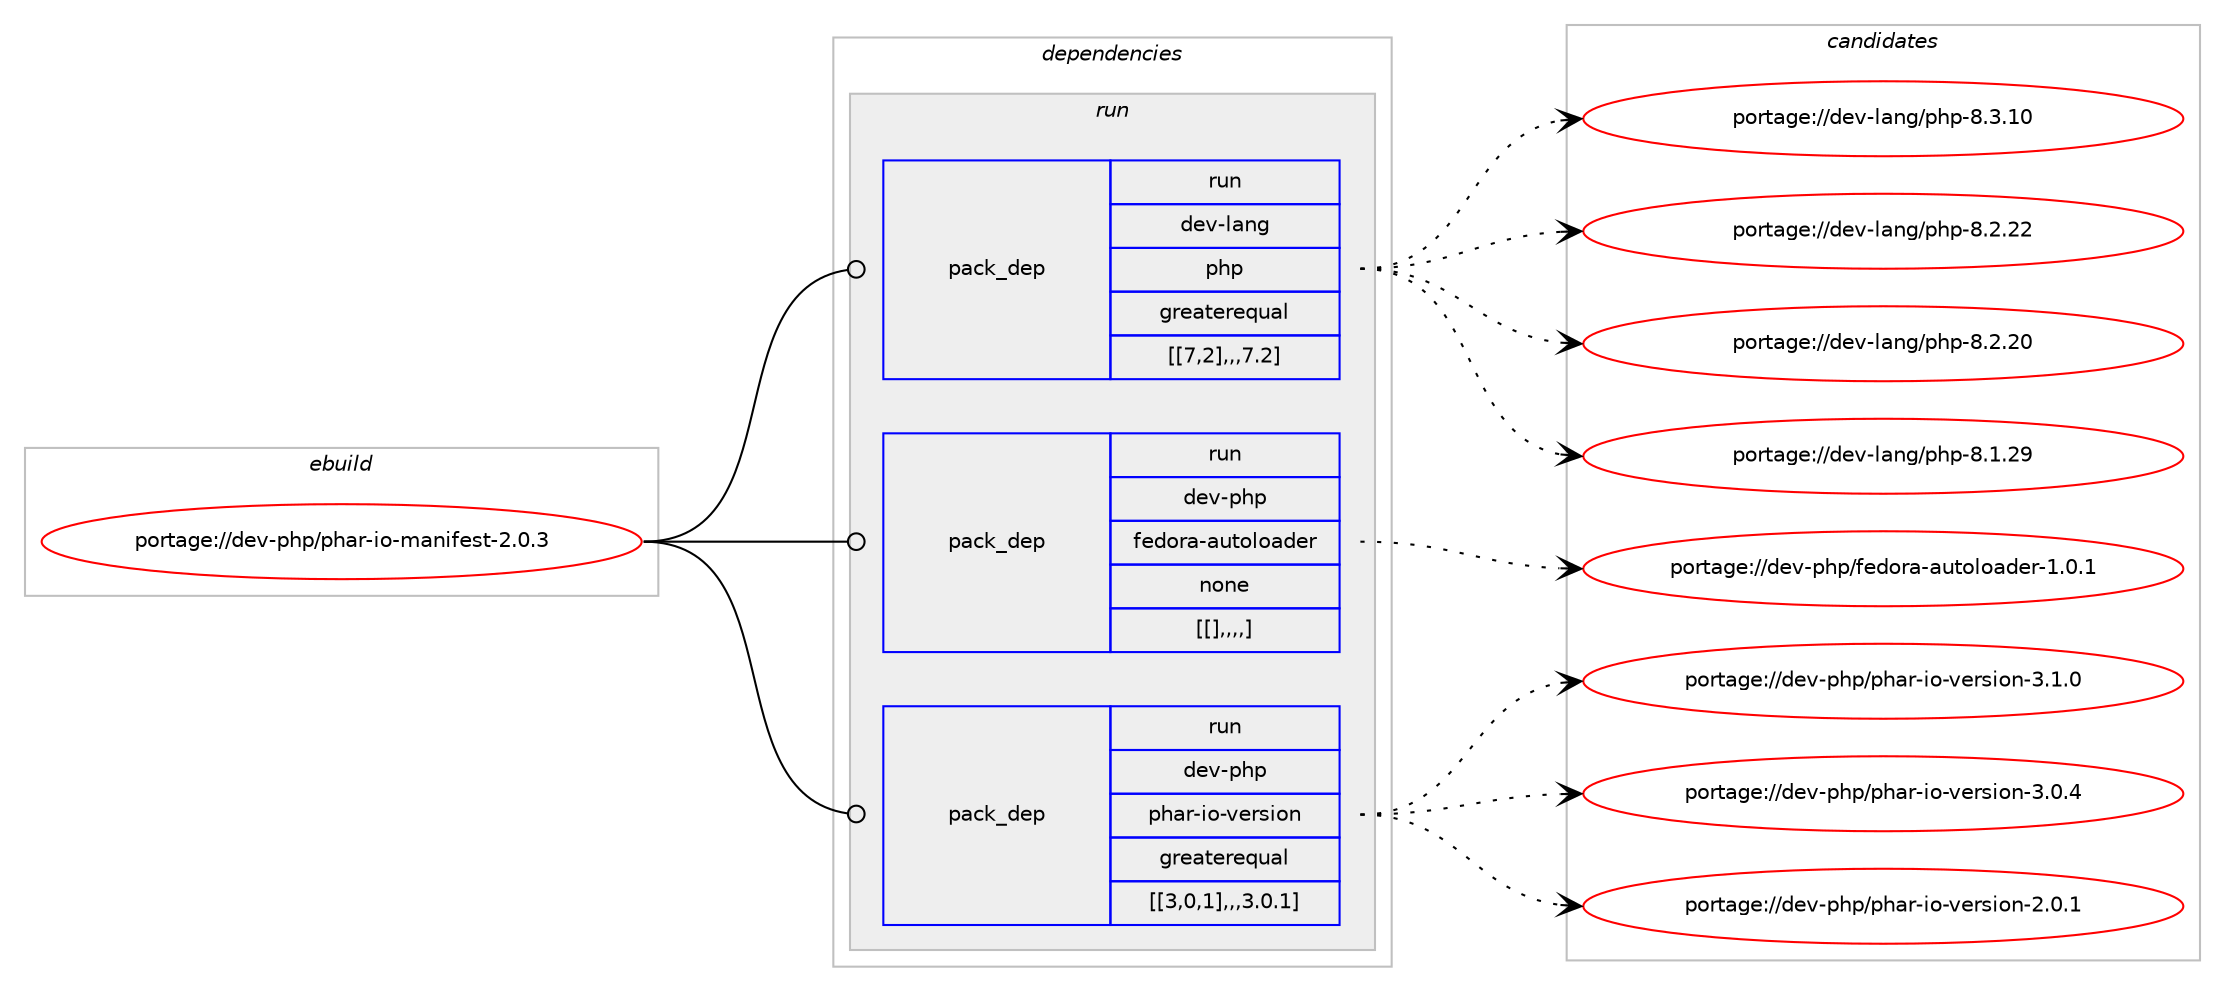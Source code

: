 digraph prolog {

# *************
# Graph options
# *************

newrank=true;
concentrate=true;
compound=true;
graph [rankdir=LR,fontname=Helvetica,fontsize=10,ranksep=1.5];#, ranksep=2.5, nodesep=0.2];
edge  [arrowhead=vee];
node  [fontname=Helvetica,fontsize=10];

# **********
# The ebuild
# **********

subgraph cluster_leftcol {
color=gray;
label=<<i>ebuild</i>>;
id [label="portage://dev-php/phar-io-manifest-2.0.3", color=red, width=4, href="../dev-php/phar-io-manifest-2.0.3.svg"];
}

# ****************
# The dependencies
# ****************

subgraph cluster_midcol {
color=gray;
label=<<i>dependencies</i>>;
subgraph cluster_compile {
fillcolor="#eeeeee";
style=filled;
label=<<i>compile</i>>;
}
subgraph cluster_compileandrun {
fillcolor="#eeeeee";
style=filled;
label=<<i>compile and run</i>>;
}
subgraph cluster_run {
fillcolor="#eeeeee";
style=filled;
label=<<i>run</i>>;
subgraph pack109220 {
dependency141357 [label=<<TABLE BORDER="0" CELLBORDER="1" CELLSPACING="0" CELLPADDING="4" WIDTH="220"><TR><TD ROWSPAN="6" CELLPADDING="30">pack_dep</TD></TR><TR><TD WIDTH="110">run</TD></TR><TR><TD>dev-lang</TD></TR><TR><TD>php</TD></TR><TR><TD>greaterequal</TD></TR><TR><TD>[[7,2],,,7.2]</TD></TR></TABLE>>, shape=none, color=blue];
}
id:e -> dependency141357:w [weight=20,style="solid",arrowhead="odot"];
subgraph pack109221 {
dependency141358 [label=<<TABLE BORDER="0" CELLBORDER="1" CELLSPACING="0" CELLPADDING="4" WIDTH="220"><TR><TD ROWSPAN="6" CELLPADDING="30">pack_dep</TD></TR><TR><TD WIDTH="110">run</TD></TR><TR><TD>dev-php</TD></TR><TR><TD>fedora-autoloader</TD></TR><TR><TD>none</TD></TR><TR><TD>[[],,,,]</TD></TR></TABLE>>, shape=none, color=blue];
}
id:e -> dependency141358:w [weight=20,style="solid",arrowhead="odot"];
subgraph pack109222 {
dependency141359 [label=<<TABLE BORDER="0" CELLBORDER="1" CELLSPACING="0" CELLPADDING="4" WIDTH="220"><TR><TD ROWSPAN="6" CELLPADDING="30">pack_dep</TD></TR><TR><TD WIDTH="110">run</TD></TR><TR><TD>dev-php</TD></TR><TR><TD>phar-io-version</TD></TR><TR><TD>greaterequal</TD></TR><TR><TD>[[3,0,1],,,3.0.1]</TD></TR></TABLE>>, shape=none, color=blue];
}
id:e -> dependency141359:w [weight=20,style="solid",arrowhead="odot"];
}
}

# **************
# The candidates
# **************

subgraph cluster_choices {
rank=same;
color=gray;
label=<<i>candidates</i>>;

subgraph choice109220 {
color=black;
nodesep=1;
choice10010111845108971101034711210411245564651464948 [label="portage://dev-lang/php-8.3.10", color=red, width=4,href="../dev-lang/php-8.3.10.svg"];
choice10010111845108971101034711210411245564650465050 [label="portage://dev-lang/php-8.2.22", color=red, width=4,href="../dev-lang/php-8.2.22.svg"];
choice10010111845108971101034711210411245564650465048 [label="portage://dev-lang/php-8.2.20", color=red, width=4,href="../dev-lang/php-8.2.20.svg"];
choice10010111845108971101034711210411245564649465057 [label="portage://dev-lang/php-8.1.29", color=red, width=4,href="../dev-lang/php-8.1.29.svg"];
dependency141357:e -> choice10010111845108971101034711210411245564651464948:w [style=dotted,weight="100"];
dependency141357:e -> choice10010111845108971101034711210411245564650465050:w [style=dotted,weight="100"];
dependency141357:e -> choice10010111845108971101034711210411245564650465048:w [style=dotted,weight="100"];
dependency141357:e -> choice10010111845108971101034711210411245564649465057:w [style=dotted,weight="100"];
}
subgraph choice109221 {
color=black;
nodesep=1;
choice100101118451121041124710210110011111497459711711611110811197100101114454946484649 [label="portage://dev-php/fedora-autoloader-1.0.1", color=red, width=4,href="../dev-php/fedora-autoloader-1.0.1.svg"];
dependency141358:e -> choice100101118451121041124710210110011111497459711711611110811197100101114454946484649:w [style=dotted,weight="100"];
}
subgraph choice109222 {
color=black;
nodesep=1;
choice1001011184511210411247112104971144510511145118101114115105111110455146494648 [label="portage://dev-php/phar-io-version-3.1.0", color=red, width=4,href="../dev-php/phar-io-version-3.1.0.svg"];
choice1001011184511210411247112104971144510511145118101114115105111110455146484652 [label="portage://dev-php/phar-io-version-3.0.4", color=red, width=4,href="../dev-php/phar-io-version-3.0.4.svg"];
choice1001011184511210411247112104971144510511145118101114115105111110455046484649 [label="portage://dev-php/phar-io-version-2.0.1", color=red, width=4,href="../dev-php/phar-io-version-2.0.1.svg"];
dependency141359:e -> choice1001011184511210411247112104971144510511145118101114115105111110455146494648:w [style=dotted,weight="100"];
dependency141359:e -> choice1001011184511210411247112104971144510511145118101114115105111110455146484652:w [style=dotted,weight="100"];
dependency141359:e -> choice1001011184511210411247112104971144510511145118101114115105111110455046484649:w [style=dotted,weight="100"];
}
}

}
